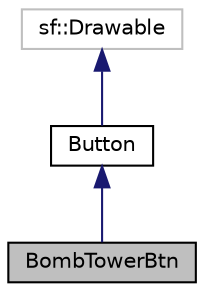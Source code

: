 digraph "BombTowerBtn"
{
 // LATEX_PDF_SIZE
  edge [fontname="Helvetica",fontsize="10",labelfontname="Helvetica",labelfontsize="10"];
  node [fontname="Helvetica",fontsize="10",shape=record];
  Node1 [label="BombTowerBtn",height=0.2,width=0.4,color="black", fillcolor="grey75", style="filled", fontcolor="black",tooltip="Bombtower button."];
  Node2 -> Node1 [dir="back",color="midnightblue",fontsize="10",style="solid",fontname="Helvetica"];
  Node2 [label="Button",height=0.2,width=0.4,color="black", fillcolor="white", style="filled",URL="$classButton.html",tooltip="abstract class for the buttons"];
  Node3 -> Node2 [dir="back",color="midnightblue",fontsize="10",style="solid",fontname="Helvetica"];
  Node3 [label="sf::Drawable",height=0.2,width=0.4,color="grey75", fillcolor="white", style="filled",tooltip=" "];
}
